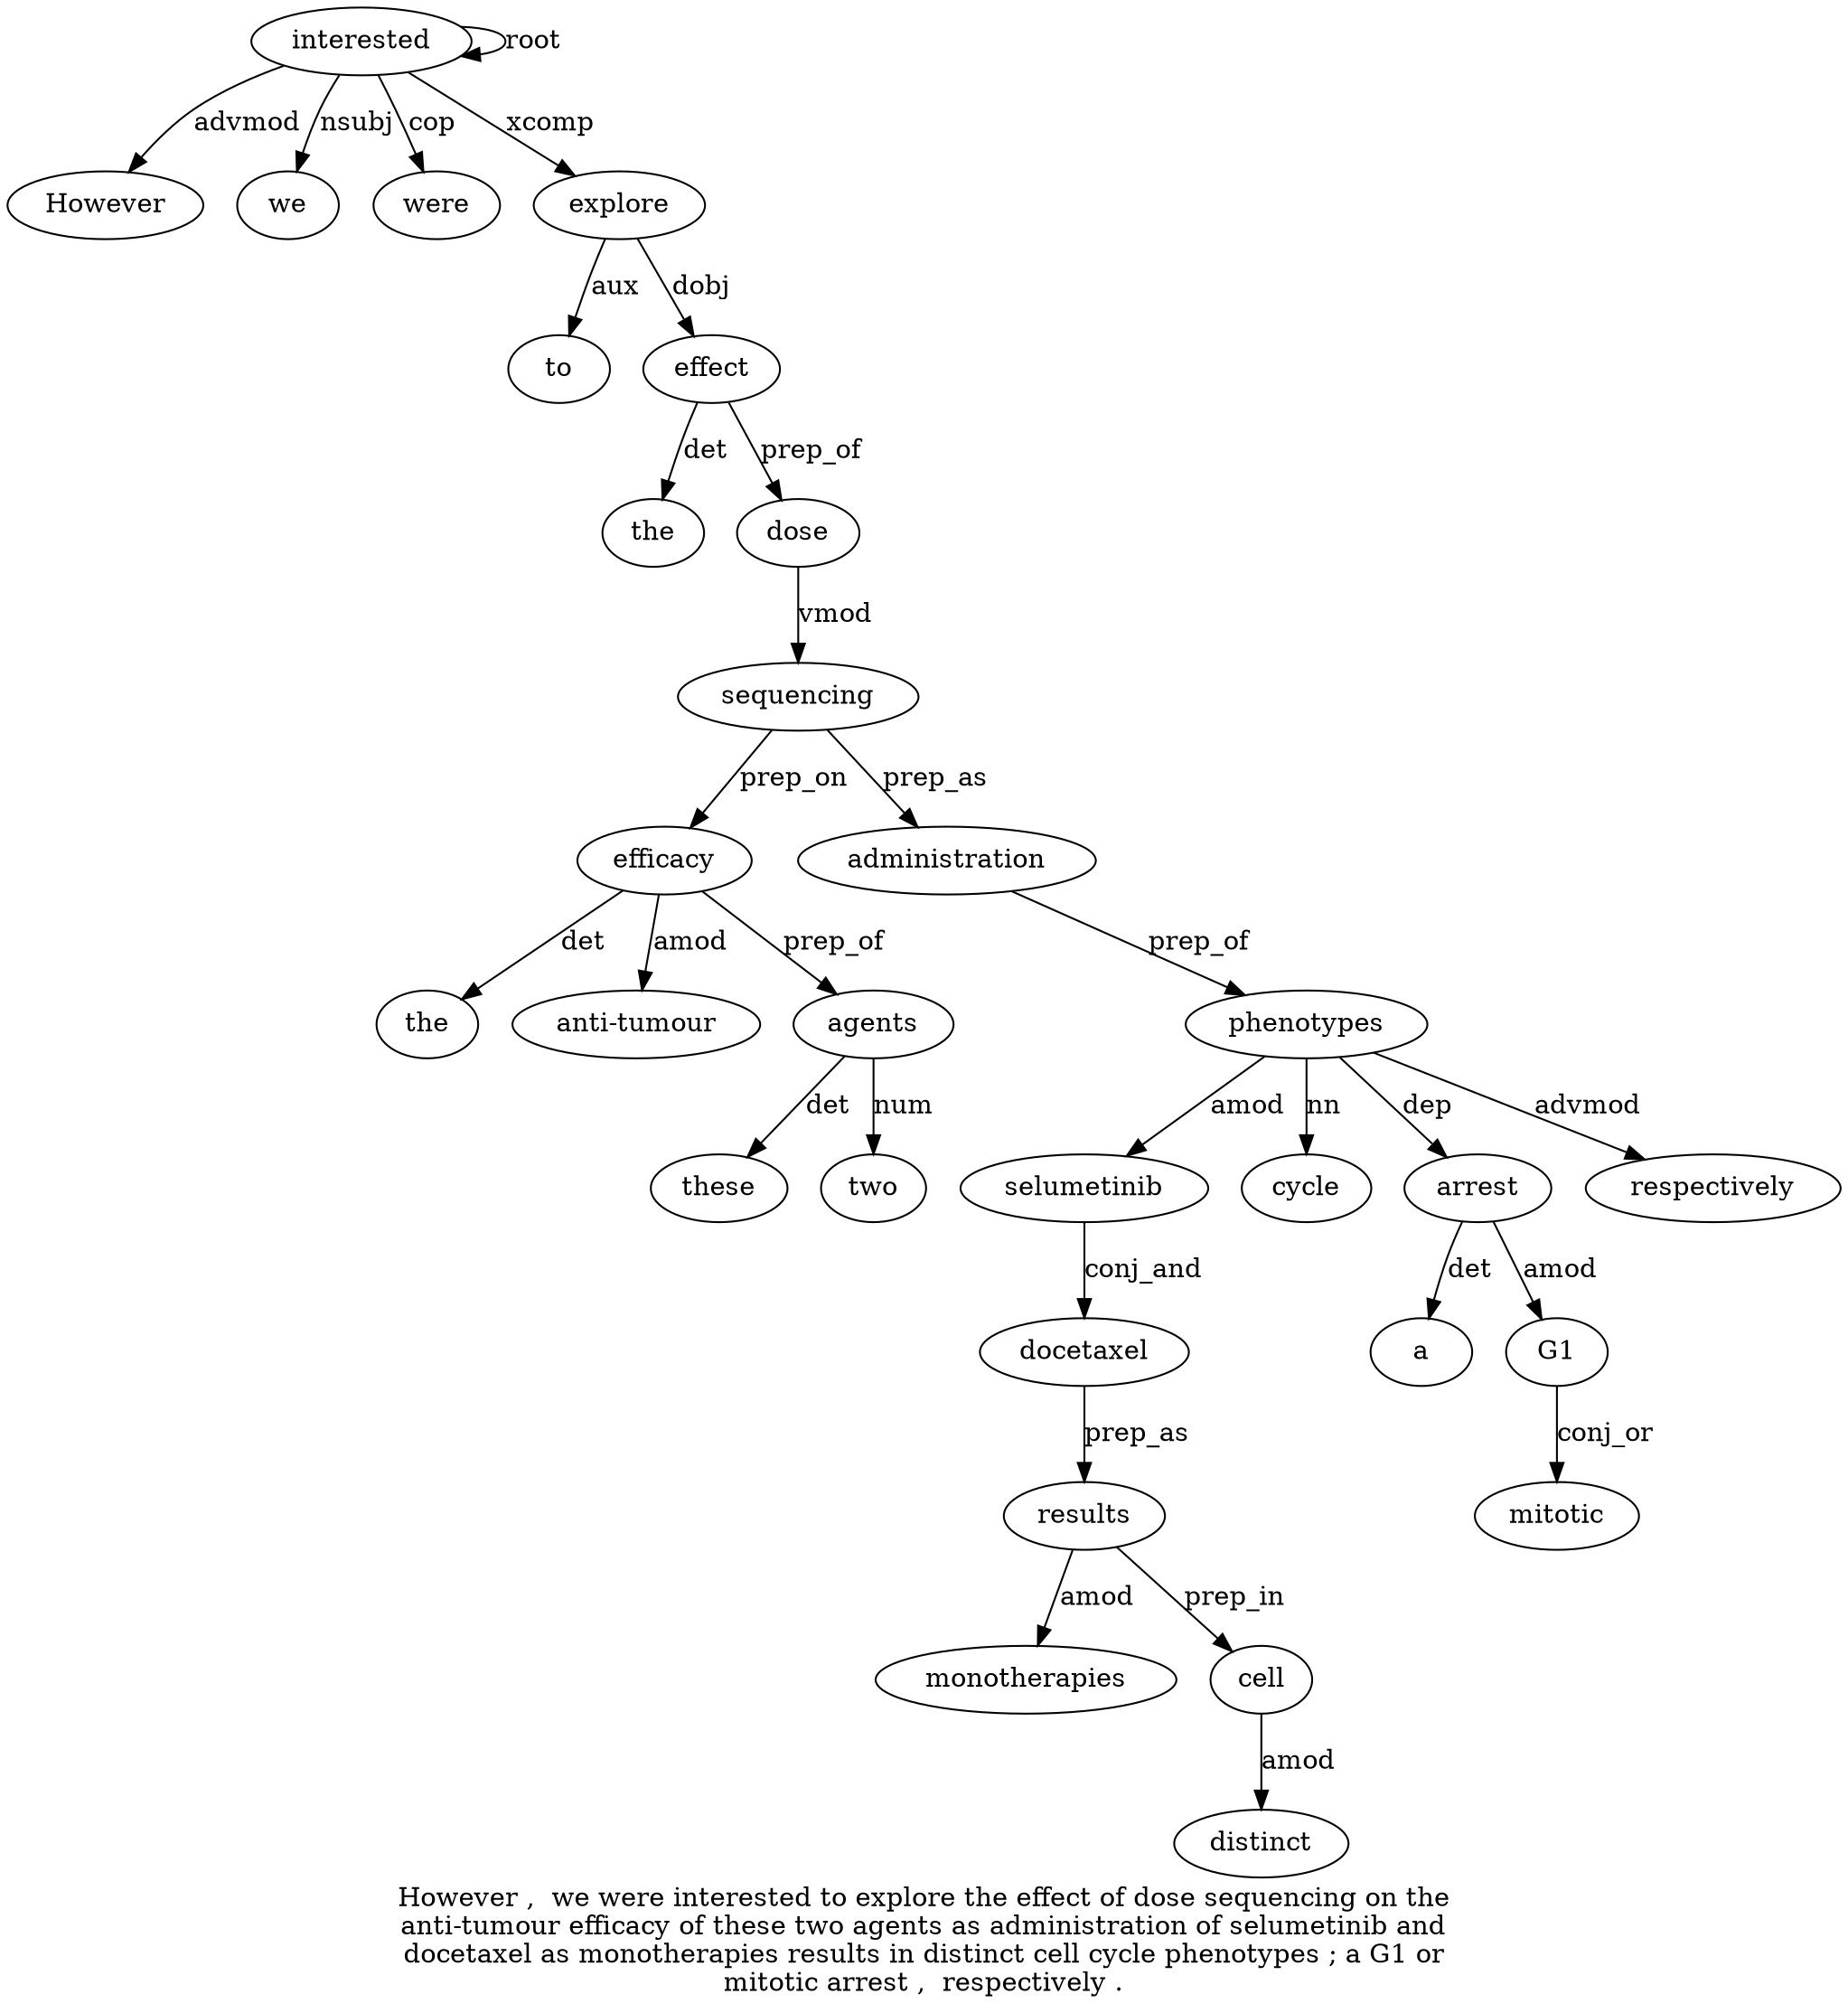 digraph "However ,  we were interested to explore the effect of dose sequencing on the anti-tumour efficacy of these two agents as administration of selumetinib and docetaxel as monotherapies results in distinct cell cycle phenotypes ; a G1 or mitotic arrest ,  respectively ." {
label="However ,  we were interested to explore the effect of dose sequencing on the
anti-tumour efficacy of these two agents as administration of selumetinib and
docetaxel as monotherapies results in distinct cell cycle phenotypes ; a G1 or
mitotic arrest ,  respectively .";
interested5 [style=filled, fillcolor=white, label=interested];
However1 [style=filled, fillcolor=white, label=However];
interested5 -> However1  [label=advmod];
we3 [style=filled, fillcolor=white, label=we];
interested5 -> we3  [label=nsubj];
were4 [style=filled, fillcolor=white, label=were];
interested5 -> were4  [label=cop];
interested5 -> interested5  [label=root];
explore7 [style=filled, fillcolor=white, label=explore];
to6 [style=filled, fillcolor=white, label=to];
explore7 -> to6  [label=aux];
interested5 -> explore7  [label=xcomp];
effect9 [style=filled, fillcolor=white, label=effect];
the8 [style=filled, fillcolor=white, label=the];
effect9 -> the8  [label=det];
explore7 -> effect9  [label=dobj];
dose11 [style=filled, fillcolor=white, label=dose];
effect9 -> dose11  [label=prep_of];
sequencing12 [style=filled, fillcolor=white, label=sequencing];
dose11 -> sequencing12  [label=vmod];
efficacy16 [style=filled, fillcolor=white, label=efficacy];
the14 [style=filled, fillcolor=white, label=the];
efficacy16 -> the14  [label=det];
"anti-tumour15" [style=filled, fillcolor=white, label="anti-tumour"];
efficacy16 -> "anti-tumour15"  [label=amod];
sequencing12 -> efficacy16  [label=prep_on];
agents20 [style=filled, fillcolor=white, label=agents];
these18 [style=filled, fillcolor=white, label=these];
agents20 -> these18  [label=det];
two19 [style=filled, fillcolor=white, label=two];
agents20 -> two19  [label=num];
efficacy16 -> agents20  [label=prep_of];
administration22 [style=filled, fillcolor=white, label=administration];
sequencing12 -> administration22  [label=prep_as];
phenotypes34 [style=filled, fillcolor=white, label=phenotypes];
selumetinib24 [style=filled, fillcolor=white, label=selumetinib];
phenotypes34 -> selumetinib24  [label=amod];
docetaxel26 [style=filled, fillcolor=white, label=docetaxel];
selumetinib24 -> docetaxel26  [label=conj_and];
results29 [style=filled, fillcolor=white, label=results];
monotherapies28 [style=filled, fillcolor=white, label=monotherapies];
results29 -> monotherapies28  [label=amod];
docetaxel26 -> results29  [label=prep_as];
cell32 [style=filled, fillcolor=white, label=cell];
distinct31 [style=filled, fillcolor=white, label=distinct];
cell32 -> distinct31  [label=amod];
results29 -> cell32  [label=prep_in];
cycle33 [style=filled, fillcolor=white, label=cycle];
phenotypes34 -> cycle33  [label=nn];
administration22 -> phenotypes34  [label=prep_of];
arrest40 [style=filled, fillcolor=white, label=arrest];
a36 [style=filled, fillcolor=white, label=a];
arrest40 -> a36  [label=det];
G137 [style=filled, fillcolor=white, label=G1];
arrest40 -> G137  [label=amod];
mitotic39 [style=filled, fillcolor=white, label=mitotic];
G137 -> mitotic39  [label=conj_or];
phenotypes34 -> arrest40  [label=dep];
respectively42 [style=filled, fillcolor=white, label=respectively];
phenotypes34 -> respectively42  [label=advmod];
}
